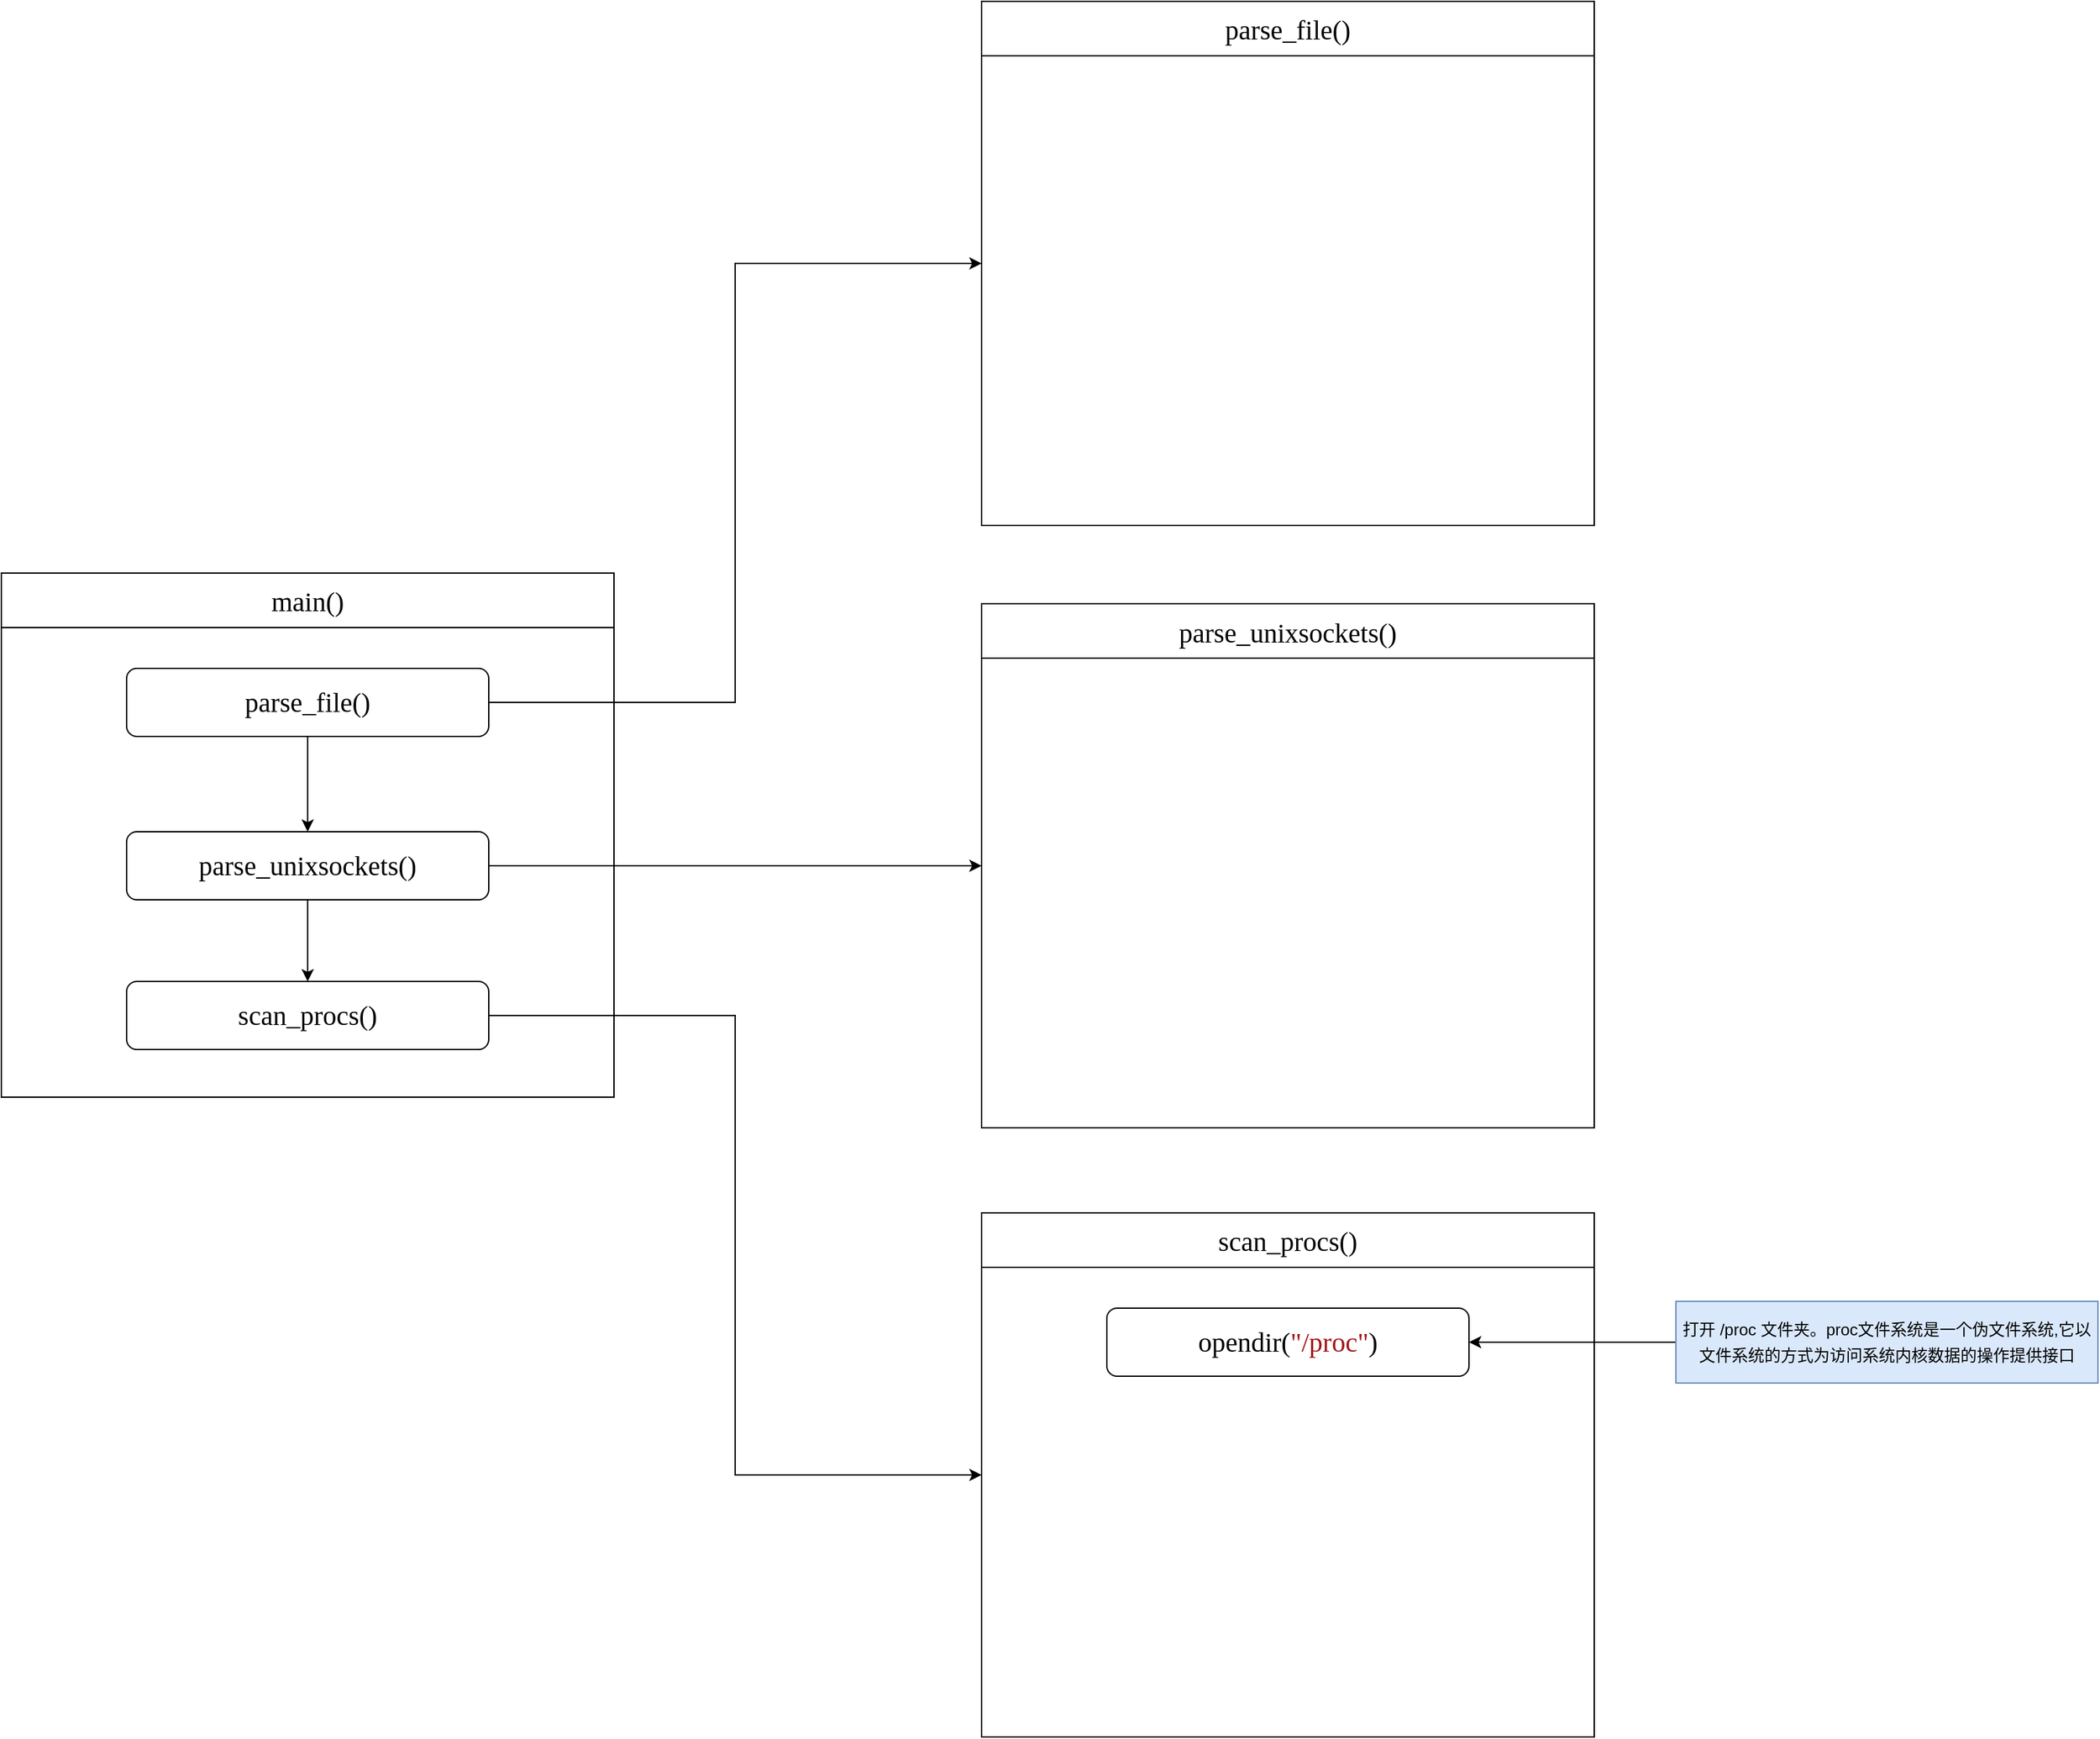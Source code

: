 <mxfile version="21.0.4" type="github">
  <diagram name="第 1 页" id="svaj3bv5GG7hXoMcIvTH">
    <mxGraphModel dx="1434" dy="764" grid="1" gridSize="10" guides="1" tooltips="1" connect="1" arrows="1" fold="1" page="1" pageScale="1" pageWidth="827" pageHeight="1169" math="0" shadow="0">
      <root>
        <mxCell id="0" />
        <mxCell id="1" parent="0" />
        <mxCell id="Qwnw_DnZcRBZC4ZerT64-11" value="&lt;font face=&quot;Lucida Console&quot; style=&quot;font-size: 20px; font-weight: normal;&quot;&gt;main()&lt;/font&gt;" style="swimlane;whiteSpace=wrap;html=1;startSize=40;" vertex="1" parent="1">
          <mxGeometry x="90" y="430" width="450" height="385" as="geometry" />
        </mxCell>
        <mxCell id="Qwnw_DnZcRBZC4ZerT64-12" style="edgeStyle=orthogonalEdgeStyle;rounded=0;orthogonalLoop=1;jettySize=auto;html=1;exitX=0.5;exitY=1;exitDx=0;exitDy=0;" edge="1" parent="Qwnw_DnZcRBZC4ZerT64-11" source="Qwnw_DnZcRBZC4ZerT64-3" target="Qwnw_DnZcRBZC4ZerT64-5">
          <mxGeometry relative="1" as="geometry" />
        </mxCell>
        <mxCell id="Qwnw_DnZcRBZC4ZerT64-3" value="&lt;div style=&quot;background-color: rgb(255, 255, 255); font-size: 20px; line-height: 19px;&quot;&gt;&lt;font face=&quot;Lucida Console&quot;&gt;parse_file()&lt;/font&gt;&lt;/div&gt;" style="rounded=1;whiteSpace=wrap;html=1;" vertex="1" parent="Qwnw_DnZcRBZC4ZerT64-11">
          <mxGeometry x="92" y="70" width="266" height="50" as="geometry" />
        </mxCell>
        <mxCell id="Qwnw_DnZcRBZC4ZerT64-13" style="edgeStyle=orthogonalEdgeStyle;rounded=0;orthogonalLoop=1;jettySize=auto;html=1;" edge="1" parent="Qwnw_DnZcRBZC4ZerT64-11" source="Qwnw_DnZcRBZC4ZerT64-5" target="Qwnw_DnZcRBZC4ZerT64-8">
          <mxGeometry relative="1" as="geometry" />
        </mxCell>
        <mxCell id="Qwnw_DnZcRBZC4ZerT64-5" value="&lt;div style=&quot;background-color: rgb(255, 255, 255); font-size: 20px; line-height: 19px;&quot;&gt;&lt;font face=&quot;Lucida Console&quot;&gt;parse_unixsockets()&lt;/font&gt;&lt;/div&gt;" style="rounded=1;whiteSpace=wrap;html=1;" vertex="1" parent="Qwnw_DnZcRBZC4ZerT64-11">
          <mxGeometry x="92" y="190" width="266" height="50" as="geometry" />
        </mxCell>
        <mxCell id="Qwnw_DnZcRBZC4ZerT64-8" value="&lt;div style=&quot;background-color: rgb(255, 255, 255); font-size: 20px; line-height: 19px;&quot;&gt;&lt;font face=&quot;Lucida Console&quot;&gt;scan_procs()&lt;/font&gt;&lt;/div&gt;" style="rounded=1;whiteSpace=wrap;html=1;" vertex="1" parent="Qwnw_DnZcRBZC4ZerT64-11">
          <mxGeometry x="92" y="300" width="266" height="50" as="geometry" />
        </mxCell>
        <mxCell id="Qwnw_DnZcRBZC4ZerT64-14" value="&lt;font style=&quot;font-size: 20px; font-weight: normal;&quot; face=&quot;Lucida Console&quot;&gt;parse_file()&lt;/font&gt;" style="swimlane;whiteSpace=wrap;html=1;startSize=40;" vertex="1" parent="1">
          <mxGeometry x="810" y="10" width="450" height="385" as="geometry" />
        </mxCell>
        <mxCell id="Qwnw_DnZcRBZC4ZerT64-20" style="edgeStyle=orthogonalEdgeStyle;rounded=0;orthogonalLoop=1;jettySize=auto;html=1;exitX=1;exitY=0.5;exitDx=0;exitDy=0;entryX=0;entryY=0.5;entryDx=0;entryDy=0;" edge="1" parent="1" source="Qwnw_DnZcRBZC4ZerT64-3" target="Qwnw_DnZcRBZC4ZerT64-14">
          <mxGeometry relative="1" as="geometry" />
        </mxCell>
        <mxCell id="Qwnw_DnZcRBZC4ZerT64-21" value="&lt;span style=&quot;font-weight: normal;&quot;&gt;&lt;font face=&quot;Lucida Console&quot; style=&quot;font-size: 20px;&quot;&gt;parse_unixsockets()&lt;/font&gt;&lt;/span&gt;" style="swimlane;whiteSpace=wrap;html=1;startSize=40;" vertex="1" parent="1">
          <mxGeometry x="810" y="452.5" width="450" height="385" as="geometry" />
        </mxCell>
        <mxCell id="Qwnw_DnZcRBZC4ZerT64-22" style="edgeStyle=orthogonalEdgeStyle;rounded=0;orthogonalLoop=1;jettySize=auto;html=1;entryX=0;entryY=0.5;entryDx=0;entryDy=0;" edge="1" parent="1" source="Qwnw_DnZcRBZC4ZerT64-5" target="Qwnw_DnZcRBZC4ZerT64-21">
          <mxGeometry relative="1" as="geometry" />
        </mxCell>
        <mxCell id="Qwnw_DnZcRBZC4ZerT64-23" value="&lt;span style=&quot;font-weight: normal;&quot;&gt;&lt;font face=&quot;Lucida Console&quot; style=&quot;font-size: 20px;&quot;&gt;scan_procs()&lt;/font&gt;&lt;/span&gt;" style="swimlane;whiteSpace=wrap;html=1;startSize=40;" vertex="1" parent="1">
          <mxGeometry x="810" y="900" width="450" height="385" as="geometry" />
        </mxCell>
        <mxCell id="Qwnw_DnZcRBZC4ZerT64-25" value="&lt;div style=&quot;background-color: rgb(255, 255, 255); font-size: 20px; line-height: 19px;&quot;&gt;&lt;div style=&quot;line-height: 19px;&quot;&gt;&lt;font style=&quot;font-size: 20px;&quot; face=&quot;Lucida Console&quot;&gt;opendir(&lt;span style=&quot;color: rgb(163, 21, 21);&quot;&gt;&quot;/proc&quot;&lt;/span&gt;)&lt;/font&gt;&lt;/div&gt;&lt;/div&gt;" style="rounded=1;whiteSpace=wrap;html=1;" vertex="1" parent="Qwnw_DnZcRBZC4ZerT64-23">
          <mxGeometry x="92" y="70" width="266" height="50" as="geometry" />
        </mxCell>
        <mxCell id="Qwnw_DnZcRBZC4ZerT64-24" style="edgeStyle=orthogonalEdgeStyle;rounded=0;orthogonalLoop=1;jettySize=auto;html=1;entryX=0;entryY=0.5;entryDx=0;entryDy=0;" edge="1" parent="1" source="Qwnw_DnZcRBZC4ZerT64-8" target="Qwnw_DnZcRBZC4ZerT64-23">
          <mxGeometry relative="1" as="geometry" />
        </mxCell>
        <mxCell id="Qwnw_DnZcRBZC4ZerT64-27" style="edgeStyle=orthogonalEdgeStyle;rounded=0;orthogonalLoop=1;jettySize=auto;html=1;entryX=1;entryY=0.5;entryDx=0;entryDy=0;" edge="1" parent="1" source="Qwnw_DnZcRBZC4ZerT64-26" target="Qwnw_DnZcRBZC4ZerT64-25">
          <mxGeometry relative="1" as="geometry" />
        </mxCell>
        <mxCell id="Qwnw_DnZcRBZC4ZerT64-26" value="&lt;div style=&quot;line-height: 19px;&quot;&gt;打开 /proc 文件夹。proc文件系统是一个伪文件系统,它以文件系统的方式为访问系统内核数据的操作提供接口&lt;/div&gt;" style="text;html=1;strokeColor=#6c8ebf;fillColor=#dae8fc;align=center;verticalAlign=middle;whiteSpace=wrap;rounded=0;" vertex="1" parent="1">
          <mxGeometry x="1320" y="965" width="310" height="60" as="geometry" />
        </mxCell>
      </root>
    </mxGraphModel>
  </diagram>
</mxfile>
